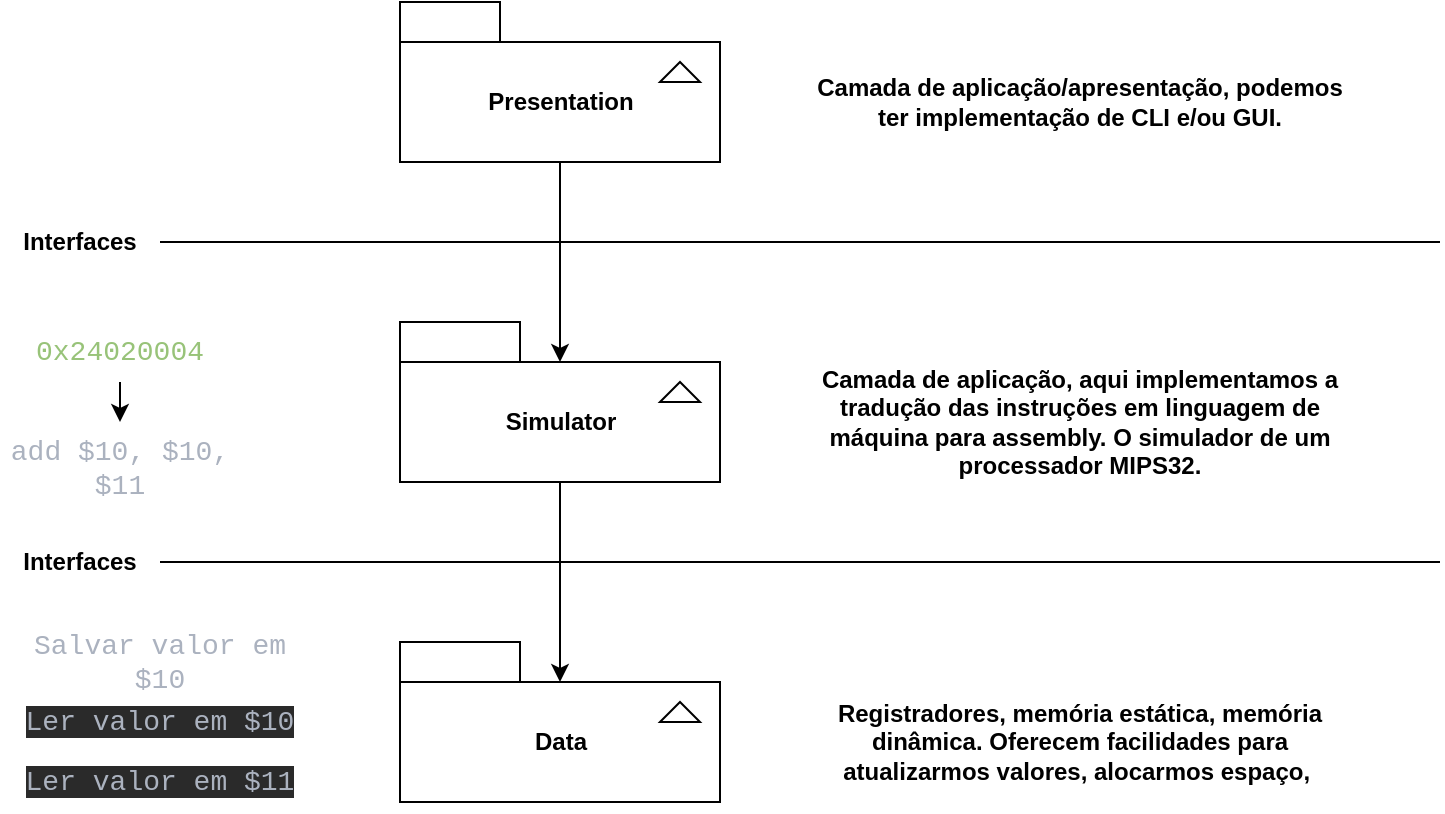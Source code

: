 <mxfile>
    <diagram id="YsjphBZUTNlYhrz_t35F" name="Model-Diagram">
        <mxGraphModel dx="810" dy="634" grid="1" gridSize="10" guides="1" tooltips="1" connect="1" arrows="1" fold="1" page="0" pageScale="1" pageWidth="827" pageHeight="1169" math="0" shadow="0">
            <root>
                <mxCell id="0"/>
                <mxCell id="1" parent="0"/>
                <mxCell id="2" value="Presentation" style="shape=folder;fontStyle=1;tabWidth=50;tabHeight=20;tabPosition=left;html=1;boundedLbl=1;folderSymbol=triangle;" parent="1" vertex="1">
                    <mxGeometry x="320" y="120" width="160" height="80" as="geometry"/>
                </mxCell>
                <mxCell id="3" value="Simulator" style="shape=folder;fontStyle=1;tabWidth=60;tabHeight=20;tabPosition=left;html=1;boundedLbl=1;folderSymbol=triangle;" parent="1" vertex="1">
                    <mxGeometry x="320" y="280" width="160" height="80" as="geometry"/>
                </mxCell>
                <mxCell id="4" value="Camada de aplicação/apresentação, podemos ter implementação de CLI e/ou GUI." style="text;html=1;strokeColor=none;fillColor=none;align=center;verticalAlign=middle;whiteSpace=wrap;rounded=0;fontStyle=1" parent="1" vertex="1">
                    <mxGeometry x="520" y="140" width="280" height="60" as="geometry"/>
                </mxCell>
                <mxCell id="5" value="Camada de aplicação, aqui implementamos a tradução das instruções em linguagem de máquina para assembly. O simulador de um processador MIPS32." style="text;html=1;strokeColor=none;fillColor=none;align=center;verticalAlign=middle;whiteSpace=wrap;rounded=0;fontStyle=1" parent="1" vertex="1">
                    <mxGeometry x="520" y="300" width="280" height="60" as="geometry"/>
                </mxCell>
                <mxCell id="6" value="Data" style="shape=folder;fontStyle=1;tabWidth=60;tabHeight=20;tabPosition=left;html=1;boundedLbl=1;folderSymbol=triangle;" parent="1" vertex="1">
                    <mxGeometry x="320" y="440" width="160" height="80" as="geometry"/>
                </mxCell>
                <mxCell id="7" value="Registradores, memória estática, memória dinâmica. Oferecem facilidades para atualizarmos valores, alocarmos espaço,&amp;nbsp;" style="text;html=1;strokeColor=none;fillColor=none;align=center;verticalAlign=middle;whiteSpace=wrap;rounded=0;fontStyle=1" parent="1" vertex="1">
                    <mxGeometry x="520" y="460" width="280" height="60" as="geometry"/>
                </mxCell>
                <mxCell id="8" value="" style="endArrow=none;html=1;" parent="1" edge="1">
                    <mxGeometry width="50" height="50" relative="1" as="geometry">
                        <mxPoint x="200" y="400" as="sourcePoint"/>
                        <mxPoint x="840" y="400" as="targetPoint"/>
                    </mxGeometry>
                </mxCell>
                <mxCell id="9" value="" style="endArrow=none;html=1;" parent="1" edge="1">
                    <mxGeometry width="50" height="50" relative="1" as="geometry">
                        <mxPoint x="200" y="240" as="sourcePoint"/>
                        <mxPoint x="840" y="240" as="targetPoint"/>
                    </mxGeometry>
                </mxCell>
                <mxCell id="10" value="&lt;b&gt;Interfaces&lt;/b&gt;" style="text;html=1;strokeColor=none;fillColor=none;align=center;verticalAlign=middle;whiteSpace=wrap;rounded=0;" parent="1" vertex="1">
                    <mxGeometry x="120" y="380" width="80" height="40" as="geometry"/>
                </mxCell>
                <mxCell id="11" value="&lt;b&gt;Interfaces&lt;/b&gt;" style="text;html=1;strokeColor=none;fillColor=none;align=center;verticalAlign=middle;whiteSpace=wrap;rounded=0;" parent="1" vertex="1">
                    <mxGeometry x="120" y="220" width="80" height="40" as="geometry"/>
                </mxCell>
                <mxCell id="12" value="" style="endArrow=classic;html=1;exitX=0.5;exitY=1;exitDx=0;exitDy=0;exitPerimeter=0;entryX=0;entryY=0;entryDx=80;entryDy=20;entryPerimeter=0;" parent="1" source="3" target="6" edge="1">
                    <mxGeometry width="50" height="50" relative="1" as="geometry">
                        <mxPoint x="500" y="360" as="sourcePoint"/>
                        <mxPoint x="550" y="310" as="targetPoint"/>
                    </mxGeometry>
                </mxCell>
                <mxCell id="13" value="" style="endArrow=classic;html=1;exitX=0.5;exitY=1;exitDx=0;exitDy=0;exitPerimeter=0;entryX=0;entryY=0;entryDx=80;entryDy=20;entryPerimeter=0;" parent="1" source="2" target="3" edge="1">
                    <mxGeometry width="50" height="50" relative="1" as="geometry">
                        <mxPoint x="500" y="360" as="sourcePoint"/>
                        <mxPoint x="550" y="310" as="targetPoint"/>
                    </mxGeometry>
                </mxCell>
                <mxCell id="20" style="edgeStyle=none;html=1;exitX=0.5;exitY=1;exitDx=0;exitDy=0;entryX=0.5;entryY=0;entryDx=0;entryDy=0;" parent="1" source="18" target="19" edge="1">
                    <mxGeometry relative="1" as="geometry"/>
                </mxCell>
                <mxCell id="18" value="&lt;span style=&quot;font-size: 10.5pt ; font-family: &amp;quot;courier new&amp;quot; ; color: rgb(152 , 195 , 121) ; background-color: transparent ; font-weight: 400 ; font-style: normal ; font-variant: normal ; text-decoration: none ; vertical-align: baseline&quot;&gt;0x24020004&lt;/span&gt;" style="text;whiteSpace=wrap;html=1;align=center;" parent="1" vertex="1">
                    <mxGeometry x="120" y="280" width="120" height="30" as="geometry"/>
                </mxCell>
                <mxCell id="19" value="&lt;font color=&quot;#abb2bf&quot; face=&quot;courier new&quot;&gt;&lt;span style=&quot;font-size: 14px&quot;&gt;add $10, $10, $11&lt;/span&gt;&lt;/font&gt;" style="text;whiteSpace=wrap;html=1;align=center;" parent="1" vertex="1">
                    <mxGeometry x="120" y="330" width="120" height="30" as="geometry"/>
                </mxCell>
                <mxCell id="22" value="&lt;font color=&quot;#abb2bf&quot; face=&quot;courier new&quot;&gt;&lt;span style=&quot;font-size: 14px&quot;&gt;Salvar valor em $10&lt;/span&gt;&lt;/font&gt;" style="text;whiteSpace=wrap;html=1;align=center;verticalAlign=middle;" parent="1" vertex="1">
                    <mxGeometry x="120" y="435" width="160" height="30" as="geometry"/>
                </mxCell>
                <mxCell id="23" value="&lt;span style=&quot;color: rgb(171 , 178 , 191) ; font-family: &amp;#34;courier new&amp;#34; ; font-size: 14px ; font-style: normal ; font-weight: 400 ; letter-spacing: normal ; text-indent: 0px ; text-transform: none ; word-spacing: 0px ; background-color: rgb(42 , 42 , 42) ; display: inline ; float: none&quot;&gt;Ler valor em $10&lt;/span&gt;" style="text;whiteSpace=wrap;html=1;align=center;verticalAlign=middle;" parent="1" vertex="1">
                    <mxGeometry x="120" y="465" width="160" height="30" as="geometry"/>
                </mxCell>
                <mxCell id="24" value="&lt;span style=&quot;color: rgb(171 , 178 , 191) ; font-family: &amp;#34;courier new&amp;#34; ; font-size: 14px ; font-style: normal ; font-weight: 400 ; letter-spacing: normal ; text-indent: 0px ; text-transform: none ; word-spacing: 0px ; background-color: rgb(42 , 42 , 42) ; display: inline ; float: none&quot;&gt;Ler valor em $11&lt;/span&gt;" style="text;whiteSpace=wrap;html=1;align=center;verticalAlign=middle;" parent="1" vertex="1">
                    <mxGeometry x="120" y="495" width="160" height="30" as="geometry"/>
                </mxCell>
            </root>
        </mxGraphModel>
    </diagram>
</mxfile>